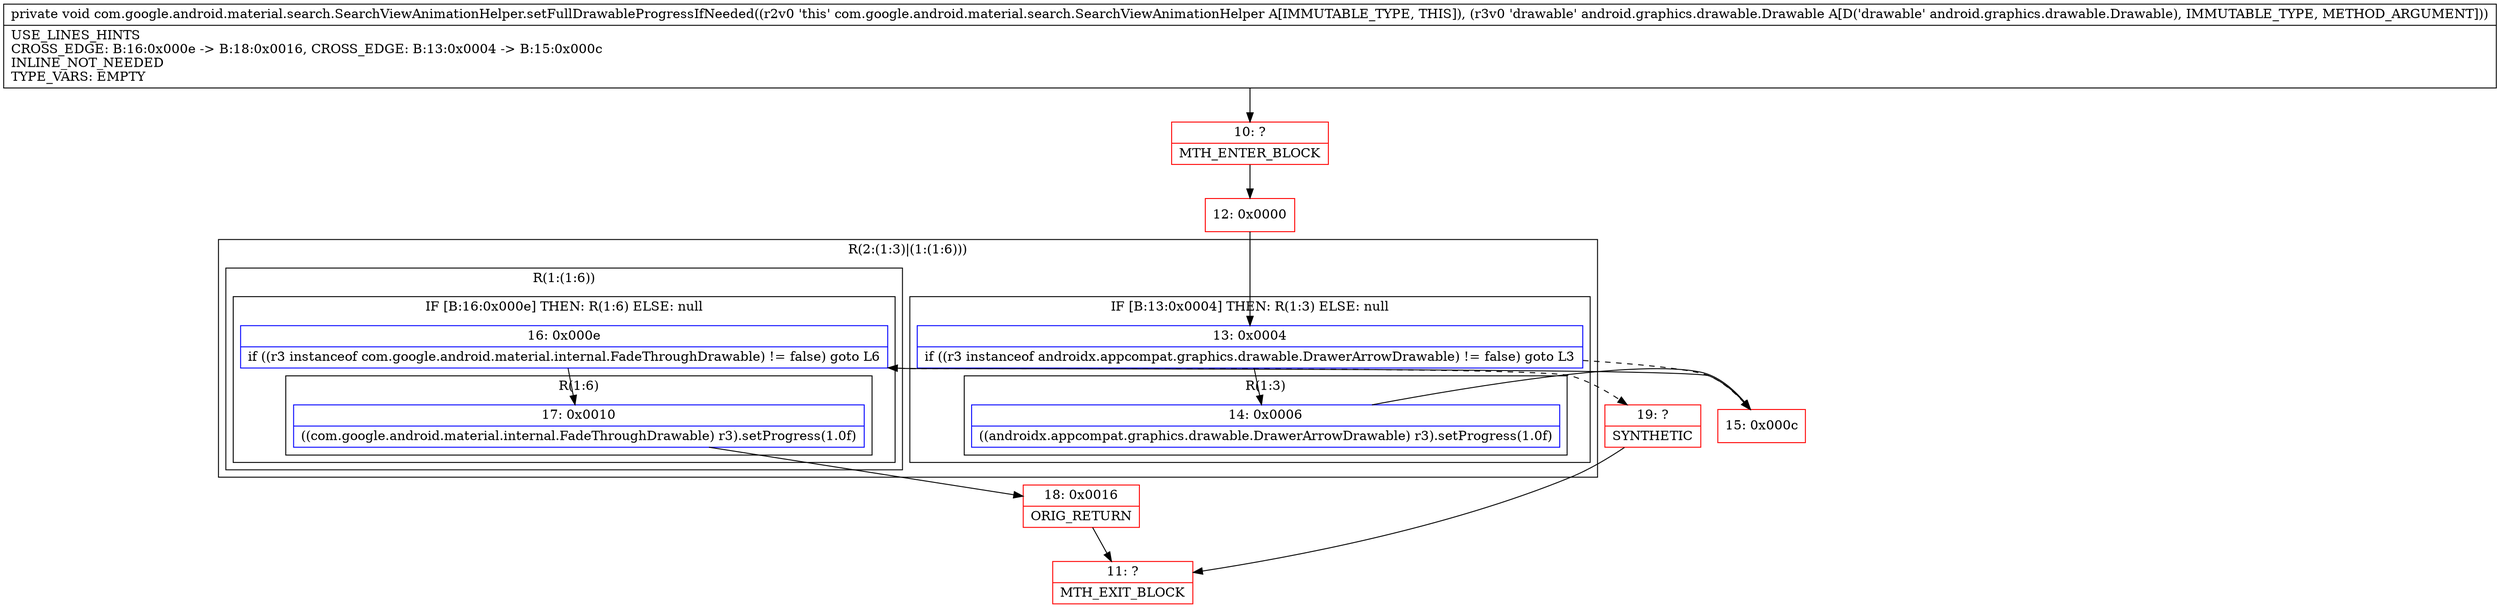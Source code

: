 digraph "CFG forcom.google.android.material.search.SearchViewAnimationHelper.setFullDrawableProgressIfNeeded(Landroid\/graphics\/drawable\/Drawable;)V" {
subgraph cluster_Region_1416866863 {
label = "R(2:(1:3)|(1:(1:6)))";
node [shape=record,color=blue];
subgraph cluster_IfRegion_1107701535 {
label = "IF [B:13:0x0004] THEN: R(1:3) ELSE: null";
node [shape=record,color=blue];
Node_13 [shape=record,label="{13\:\ 0x0004|if ((r3 instanceof androidx.appcompat.graphics.drawable.DrawerArrowDrawable) != false) goto L3\l}"];
subgraph cluster_Region_793242013 {
label = "R(1:3)";
node [shape=record,color=blue];
Node_14 [shape=record,label="{14\:\ 0x0006|((androidx.appcompat.graphics.drawable.DrawerArrowDrawable) r3).setProgress(1.0f)\l}"];
}
}
subgraph cluster_Region_1298762859 {
label = "R(1:(1:6))";
node [shape=record,color=blue];
subgraph cluster_IfRegion_78795581 {
label = "IF [B:16:0x000e] THEN: R(1:6) ELSE: null";
node [shape=record,color=blue];
Node_16 [shape=record,label="{16\:\ 0x000e|if ((r3 instanceof com.google.android.material.internal.FadeThroughDrawable) != false) goto L6\l}"];
subgraph cluster_Region_2000681571 {
label = "R(1:6)";
node [shape=record,color=blue];
Node_17 [shape=record,label="{17\:\ 0x0010|((com.google.android.material.internal.FadeThroughDrawable) r3).setProgress(1.0f)\l}"];
}
}
}
}
Node_10 [shape=record,color=red,label="{10\:\ ?|MTH_ENTER_BLOCK\l}"];
Node_12 [shape=record,color=red,label="{12\:\ 0x0000}"];
Node_15 [shape=record,color=red,label="{15\:\ 0x000c}"];
Node_18 [shape=record,color=red,label="{18\:\ 0x0016|ORIG_RETURN\l}"];
Node_11 [shape=record,color=red,label="{11\:\ ?|MTH_EXIT_BLOCK\l}"];
Node_19 [shape=record,color=red,label="{19\:\ ?|SYNTHETIC\l}"];
MethodNode[shape=record,label="{private void com.google.android.material.search.SearchViewAnimationHelper.setFullDrawableProgressIfNeeded((r2v0 'this' com.google.android.material.search.SearchViewAnimationHelper A[IMMUTABLE_TYPE, THIS]), (r3v0 'drawable' android.graphics.drawable.Drawable A[D('drawable' android.graphics.drawable.Drawable), IMMUTABLE_TYPE, METHOD_ARGUMENT]))  | USE_LINES_HINTS\lCROSS_EDGE: B:16:0x000e \-\> B:18:0x0016, CROSS_EDGE: B:13:0x0004 \-\> B:15:0x000c\lINLINE_NOT_NEEDED\lTYPE_VARS: EMPTY\l}"];
MethodNode -> Node_10;Node_13 -> Node_14;
Node_13 -> Node_15[style=dashed];
Node_14 -> Node_15;
Node_16 -> Node_17;
Node_16 -> Node_19[style=dashed];
Node_17 -> Node_18;
Node_10 -> Node_12;
Node_12 -> Node_13;
Node_15 -> Node_16;
Node_18 -> Node_11;
Node_19 -> Node_11;
}

